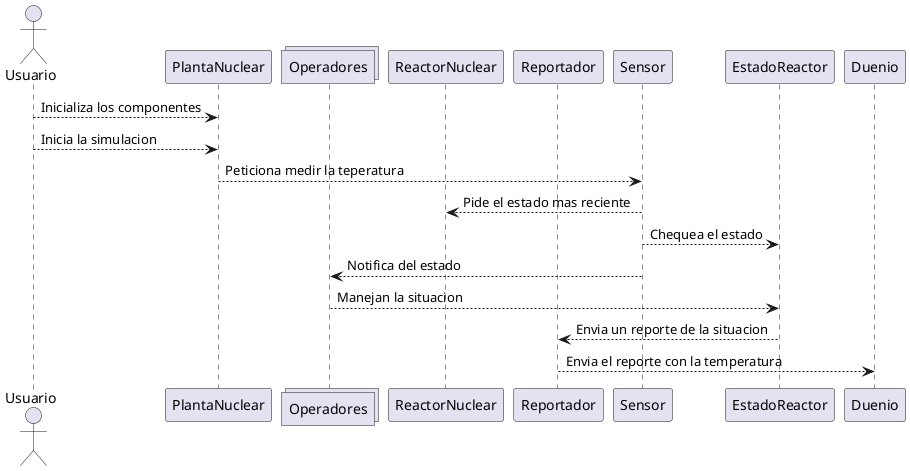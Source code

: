 @startuml

actor Usuario
participant PlantaNuclear
collections Operadores
participant ReactorNuclear
participant Reportador
participant Sensor
participant EstadoReactor


Usuario --> PlantaNuclear: Inicializa los componentes
Usuario --> PlantaNuclear: Inicia la simulacion
PlantaNuclear --> Sensor: Peticiona medir la teperatura
Sensor --> ReactorNuclear: Pide el estado mas reciente
Sensor --> EstadoReactor: Chequea el estado
Sensor --> Operadores: Notifica del estado
Operadores --> EstadoReactor: Manejan la situacion
EstadoReactor --> Reportador: Envia un reporte de la situacion
Reportador --> Duenio: Envia el reporte con la temperatura


@enduml